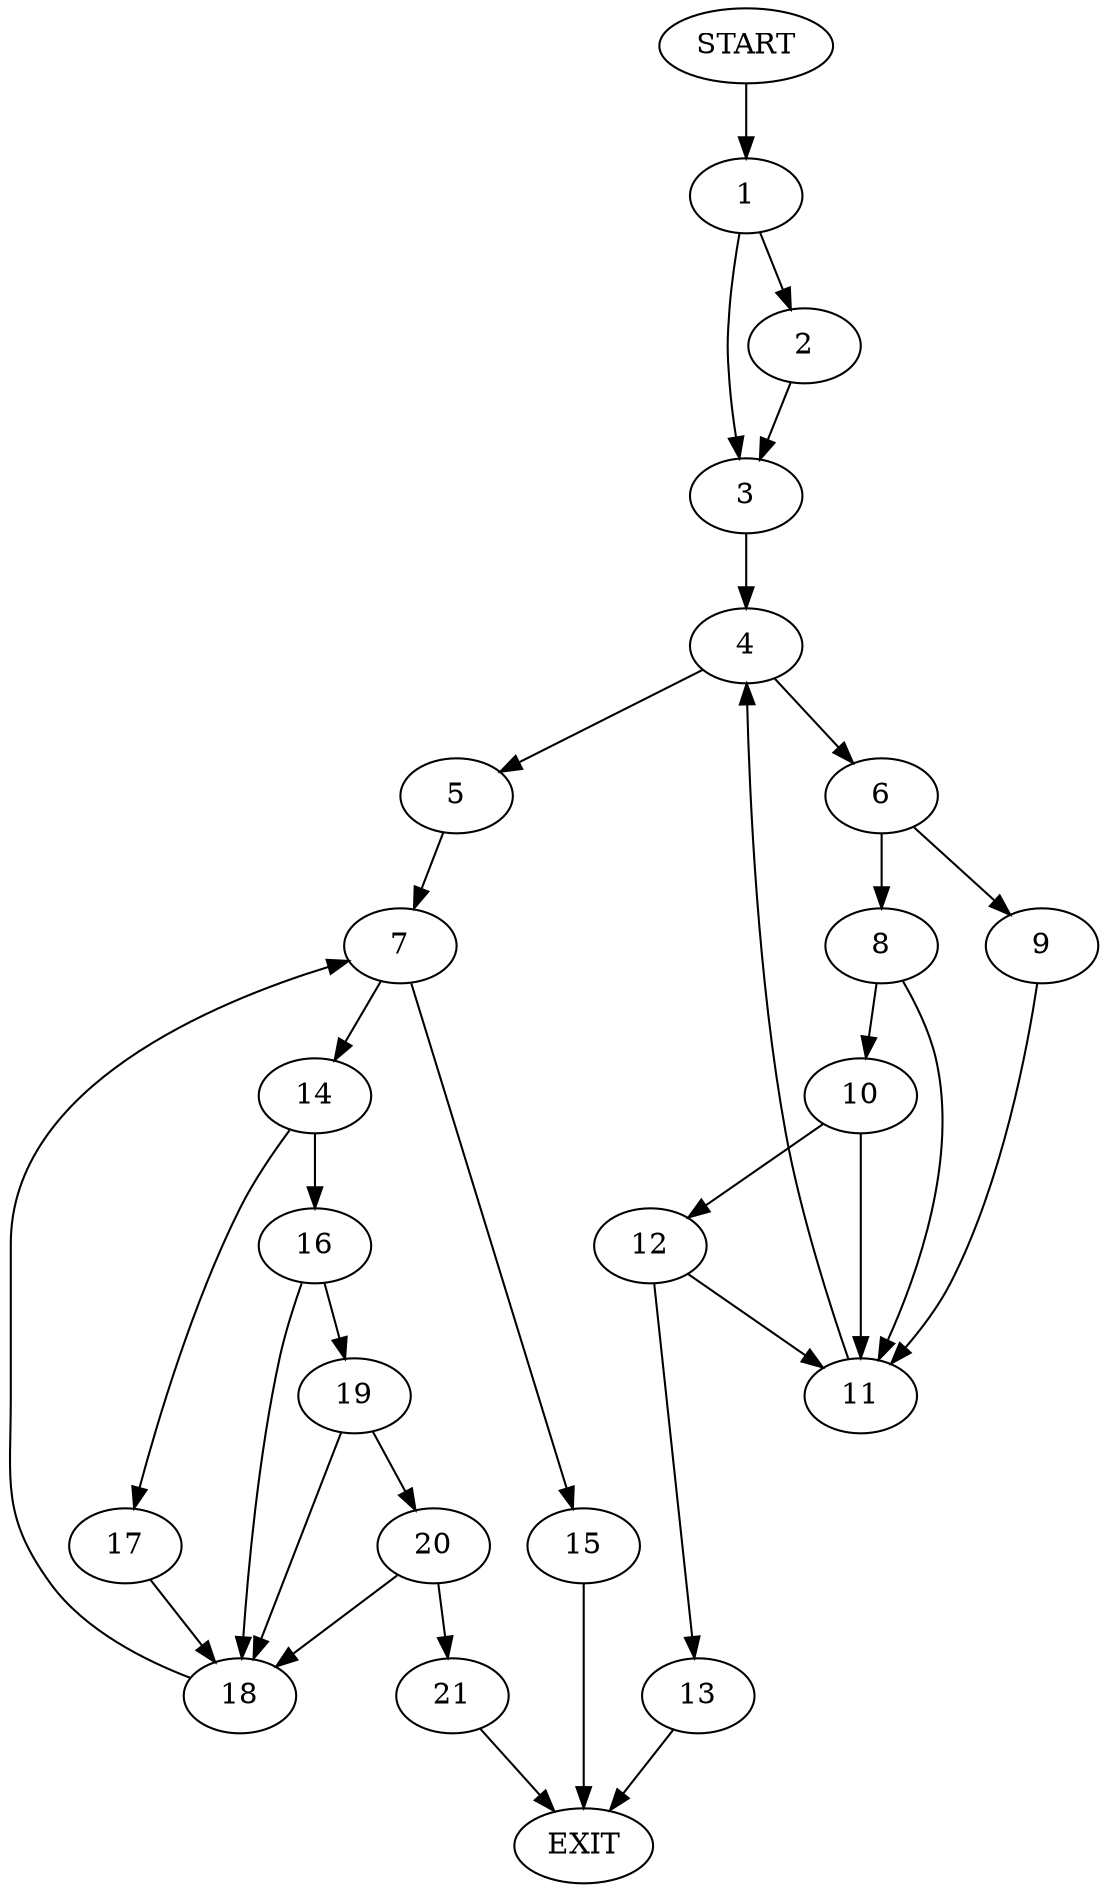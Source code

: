 digraph {
0 [label="START"]
22 [label="EXIT"]
0 -> 1
1 -> 2
1 -> 3
2 -> 3
3 -> 4
4 -> 5
4 -> 6
5 -> 7
6 -> 8
6 -> 9
8 -> 10
8 -> 11
9 -> 11
11 -> 4
10 -> 11
10 -> 12
12 -> 13
12 -> 11
13 -> 22
7 -> 14
7 -> 15
14 -> 16
14 -> 17
15 -> 22
17 -> 18
16 -> 19
16 -> 18
18 -> 7
19 -> 20
19 -> 18
20 -> 21
20 -> 18
21 -> 22
}
